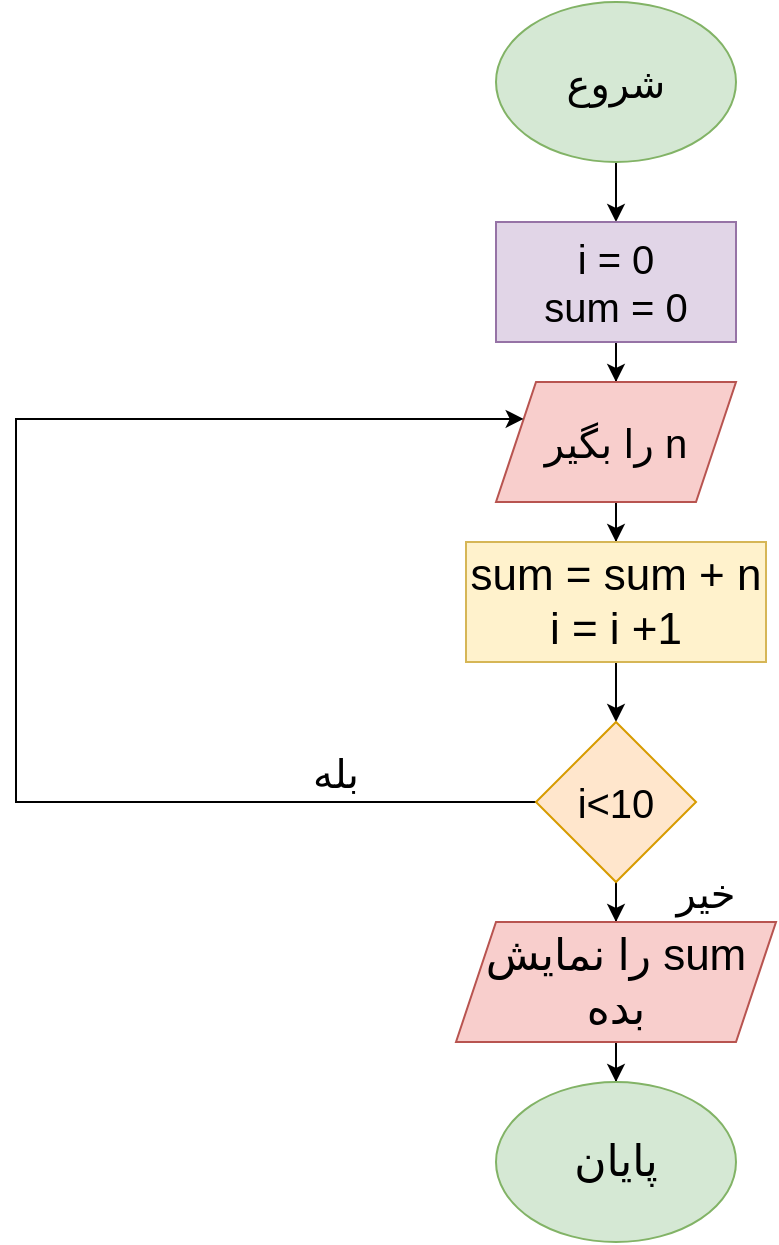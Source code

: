 <mxfile version="21.0.6" type="device"><diagram name="Page-1" id="OZ-HqGc-cEqzezio_UT4"><mxGraphModel dx="1050" dy="523" grid="1" gridSize="10" guides="1" tooltips="1" connect="1" arrows="1" fold="1" page="1" pageScale="1" pageWidth="850" pageHeight="1100" math="0" shadow="0"><root><mxCell id="0"/><mxCell id="1" parent="0"/><mxCell id="C2JaI-_slOC0RWW6ztY1-3" value="" style="edgeStyle=orthogonalEdgeStyle;rounded=0;orthogonalLoop=1;jettySize=auto;html=1;" edge="1" parent="1" source="C2JaI-_slOC0RWW6ztY1-1" target="C2JaI-_slOC0RWW6ztY1-2"><mxGeometry relative="1" as="geometry"/></mxCell><mxCell id="C2JaI-_slOC0RWW6ztY1-1" value="&lt;font style=&quot;font-size: 20px;&quot;&gt;شروع&lt;/font&gt;" style="ellipse;whiteSpace=wrap;html=1;fillColor=#d5e8d4;strokeColor=#82b366;" vertex="1" parent="1"><mxGeometry x="360" width="120" height="80" as="geometry"/></mxCell><mxCell id="C2JaI-_slOC0RWW6ztY1-5" value="" style="edgeStyle=orthogonalEdgeStyle;rounded=0;orthogonalLoop=1;jettySize=auto;html=1;" edge="1" parent="1" source="C2JaI-_slOC0RWW6ztY1-2" target="C2JaI-_slOC0RWW6ztY1-4"><mxGeometry relative="1" as="geometry"/></mxCell><mxCell id="C2JaI-_slOC0RWW6ztY1-2" value="&lt;font style=&quot;font-size: 20px;&quot;&gt;i = 0&lt;br&gt;sum = 0&lt;/font&gt;" style="rounded=0;whiteSpace=wrap;html=1;fillColor=#e1d5e7;strokeColor=#9673a6;" vertex="1" parent="1"><mxGeometry x="360" y="110" width="120" height="60" as="geometry"/></mxCell><mxCell id="C2JaI-_slOC0RWW6ztY1-7" value="" style="edgeStyle=orthogonalEdgeStyle;rounded=0;orthogonalLoop=1;jettySize=auto;html=1;" edge="1" parent="1" source="C2JaI-_slOC0RWW6ztY1-4" target="C2JaI-_slOC0RWW6ztY1-6"><mxGeometry relative="1" as="geometry"/></mxCell><mxCell id="C2JaI-_slOC0RWW6ztY1-4" value="&lt;div style=&quot;direction: rtl;&quot;&gt;&lt;span style=&quot;background-color: initial;&quot;&gt;&lt;font style=&quot;font-size: 20px;&quot;&gt;n را بگیر&lt;/font&gt;&lt;/span&gt;&lt;/div&gt;" style="shape=parallelogram;perimeter=parallelogramPerimeter;whiteSpace=wrap;html=1;fixedSize=1;fillColor=#f8cecc;strokeColor=#b85450;" vertex="1" parent="1"><mxGeometry x="360" y="190" width="120" height="60" as="geometry"/></mxCell><mxCell id="C2JaI-_slOC0RWW6ztY1-9" value="" style="edgeStyle=orthogonalEdgeStyle;rounded=0;orthogonalLoop=1;jettySize=auto;html=1;" edge="1" parent="1" source="C2JaI-_slOC0RWW6ztY1-6" target="C2JaI-_slOC0RWW6ztY1-8"><mxGeometry relative="1" as="geometry"/></mxCell><mxCell id="C2JaI-_slOC0RWW6ztY1-6" value="&lt;font style=&quot;font-size: 22px;&quot;&gt;sum = sum + n&lt;br&gt;i = i +1&lt;br&gt;&lt;/font&gt;" style="rounded=0;whiteSpace=wrap;html=1;fillColor=#fff2cc;strokeColor=#d6b656;" vertex="1" parent="1"><mxGeometry x="345" y="270" width="150" height="60" as="geometry"/></mxCell><mxCell id="C2JaI-_slOC0RWW6ztY1-10" style="edgeStyle=orthogonalEdgeStyle;rounded=0;orthogonalLoop=1;jettySize=auto;html=1;entryX=0;entryY=0.25;entryDx=0;entryDy=0;" edge="1" parent="1" source="C2JaI-_slOC0RWW6ztY1-8" target="C2JaI-_slOC0RWW6ztY1-4"><mxGeometry relative="1" as="geometry"><mxPoint x="150" y="210" as="targetPoint"/><Array as="points"><mxPoint x="120" y="400"/><mxPoint x="120" y="209"/></Array></mxGeometry></mxCell><mxCell id="C2JaI-_slOC0RWW6ztY1-13" value="" style="edgeStyle=orthogonalEdgeStyle;rounded=0;orthogonalLoop=1;jettySize=auto;html=1;" edge="1" parent="1" source="C2JaI-_slOC0RWW6ztY1-8" target="C2JaI-_slOC0RWW6ztY1-12"><mxGeometry relative="1" as="geometry"/></mxCell><mxCell id="C2JaI-_slOC0RWW6ztY1-8" value="&lt;font style=&quot;font-size: 20px;&quot;&gt;i&amp;lt;10&lt;/font&gt;" style="rhombus;whiteSpace=wrap;html=1;fillColor=#ffe6cc;strokeColor=#d79b00;" vertex="1" parent="1"><mxGeometry x="380" y="360" width="80" height="80" as="geometry"/></mxCell><mxCell id="C2JaI-_slOC0RWW6ztY1-11" value="&lt;font style=&quot;font-size: 20px;&quot;&gt;بله&lt;/font&gt;" style="text;html=1;strokeColor=none;fillColor=none;align=center;verticalAlign=middle;whiteSpace=wrap;rounded=0;" vertex="1" parent="1"><mxGeometry x="250" y="370" width="60" height="30" as="geometry"/></mxCell><mxCell id="C2JaI-_slOC0RWW6ztY1-16" value="" style="edgeStyle=orthogonalEdgeStyle;rounded=0;orthogonalLoop=1;jettySize=auto;html=1;" edge="1" parent="1" source="C2JaI-_slOC0RWW6ztY1-12" target="C2JaI-_slOC0RWW6ztY1-15"><mxGeometry relative="1" as="geometry"/></mxCell><mxCell id="C2JaI-_slOC0RWW6ztY1-12" value="&lt;div style=&quot;direction: rtl;&quot;&gt;&lt;span style=&quot;background-color: initial;&quot;&gt;&lt;font style=&quot;font-size: 22px;&quot;&gt;sum را نمایش بده&lt;/font&gt;&lt;/span&gt;&lt;/div&gt;" style="shape=parallelogram;perimeter=parallelogramPerimeter;whiteSpace=wrap;html=1;fixedSize=1;fillColor=#f8cecc;strokeColor=#b85450;" vertex="1" parent="1"><mxGeometry x="340" y="460" width="160" height="60" as="geometry"/></mxCell><mxCell id="C2JaI-_slOC0RWW6ztY1-14" value="&lt;span style=&quot;font-size: 20px;&quot;&gt;خیر&lt;/span&gt;" style="text;html=1;strokeColor=none;fillColor=none;align=center;verticalAlign=middle;whiteSpace=wrap;rounded=0;" vertex="1" parent="1"><mxGeometry x="435" y="430" width="60" height="30" as="geometry"/></mxCell><mxCell id="C2JaI-_slOC0RWW6ztY1-15" value="&lt;font style=&quot;font-size: 22px;&quot;&gt;پایان&lt;/font&gt;" style="ellipse;whiteSpace=wrap;html=1;fillColor=#d5e8d4;strokeColor=#82b366;" vertex="1" parent="1"><mxGeometry x="360" y="540" width="120" height="80" as="geometry"/></mxCell></root></mxGraphModel></diagram></mxfile>